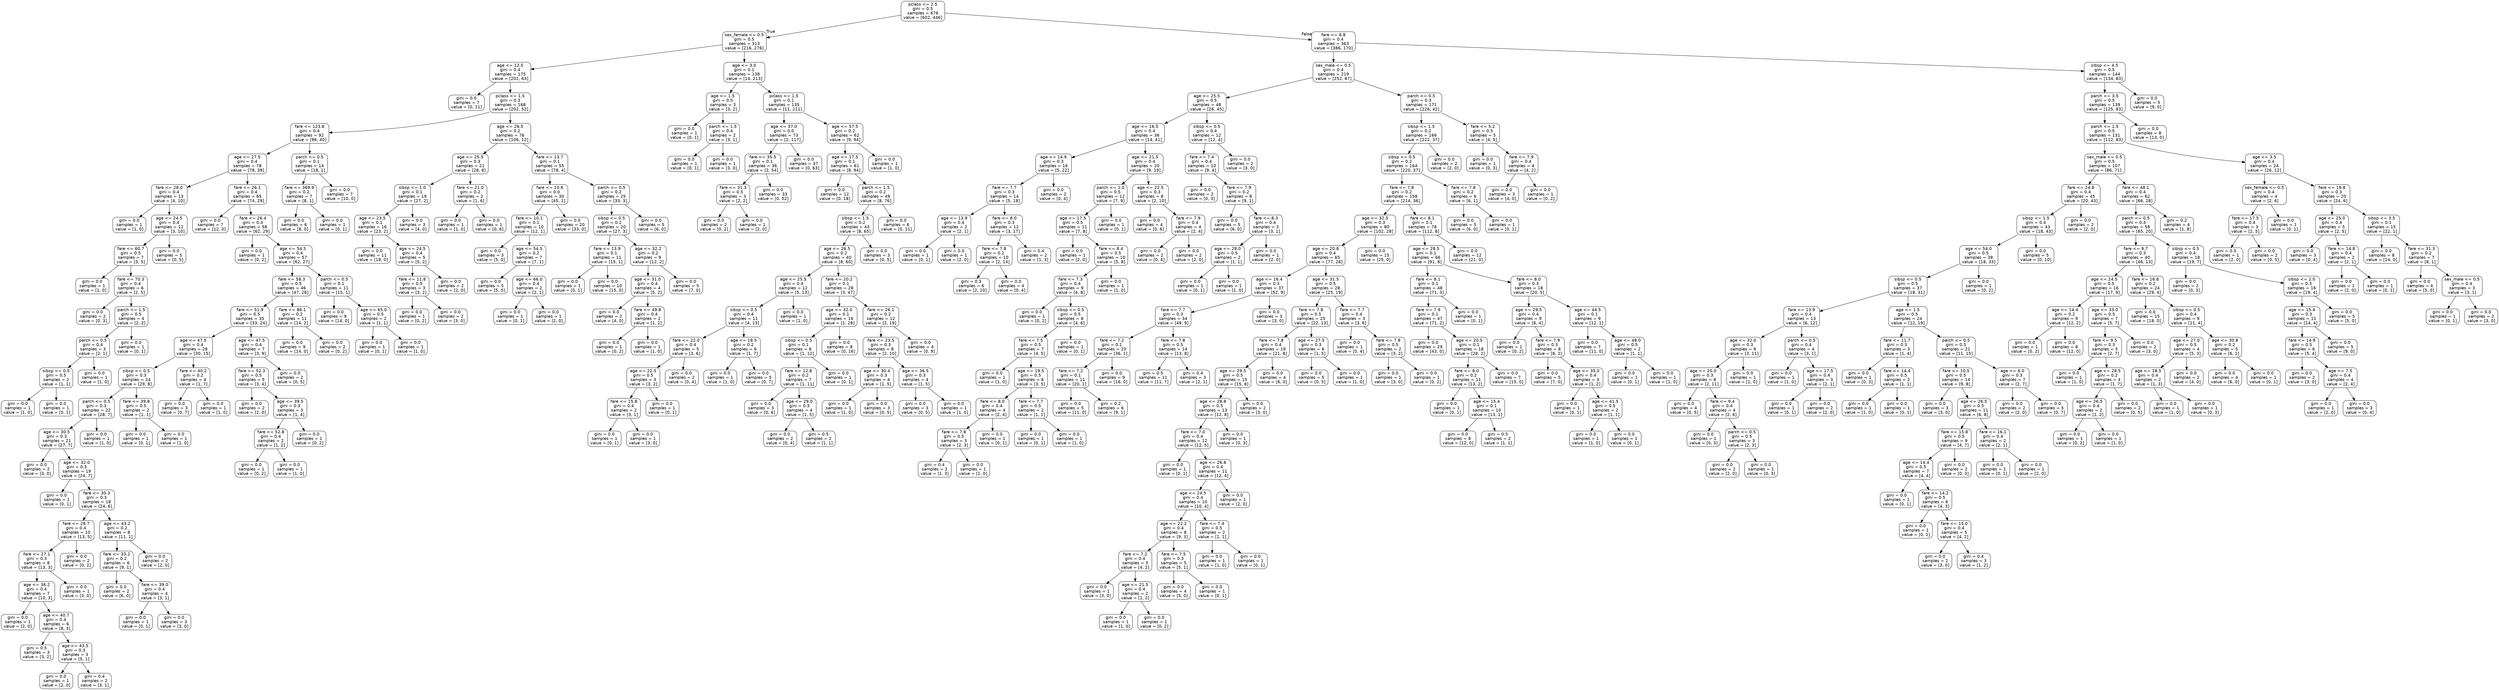 digraph Tree {
node [shape=box, style="rounded", color="black", fontname=helvetica] ;
edge [fontname=helvetica] ;
0 [label="pclass <= 2.5\ngini = 0.5\nsamples = 676\nvalue = [602, 446]"] ;
1 [label="sex_female <= 0.5\ngini = 0.5\nsamples = 313\nvalue = [216, 276]"] ;
0 -> 1 [labeldistance=2.5, labelangle=45, headlabel="True"] ;
2 [label="age <= 12.5\ngini = 0.4\nsamples = 175\nvalue = [202, 63]"] ;
1 -> 2 ;
3 [label="gini = 0.0\nsamples = 7\nvalue = [0, 11]"] ;
2 -> 3 ;
4 [label="pclass <= 1.5\ngini = 0.3\nsamples = 168\nvalue = [202, 52]"] ;
2 -> 4 ;
5 [label="fare <= 123.8\ngini = 0.4\nsamples = 92\nvalue = [96, 40]"] ;
4 -> 5 ;
6 [label="age <= 27.5\ngini = 0.4\nsamples = 78\nvalue = [78, 39]"] ;
5 -> 6 ;
7 [label="fare <= 28.0\ngini = 0.4\nsamples = 13\nvalue = [4, 10]"] ;
6 -> 7 ;
8 [label="gini = 0.0\nsamples = 1\nvalue = [1, 0]"] ;
7 -> 8 ;
9 [label="age <= 24.5\ngini = 0.4\nsamples = 12\nvalue = [3, 10]"] ;
7 -> 9 ;
10 [label="fare <= 60.7\ngini = 0.5\nsamples = 7\nvalue = [3, 5]"] ;
9 -> 10 ;
11 [label="gini = 0.0\nsamples = 1\nvalue = [1, 0]"] ;
10 -> 11 ;
12 [label="fare <= 70.3\ngini = 0.4\nsamples = 6\nvalue = [2, 5]"] ;
10 -> 12 ;
13 [label="gini = 0.0\nsamples = 2\nvalue = [0, 3]"] ;
12 -> 13 ;
14 [label="parch <= 1.5\ngini = 0.5\nsamples = 4\nvalue = [2, 2]"] ;
12 -> 14 ;
15 [label="parch <= 0.5\ngini = 0.4\nsamples = 3\nvalue = [2, 1]"] ;
14 -> 15 ;
16 [label="sibsp <= 0.5\ngini = 0.5\nsamples = 2\nvalue = [1, 1]"] ;
15 -> 16 ;
17 [label="gini = 0.0\nsamples = 1\nvalue = [1, 0]"] ;
16 -> 17 ;
18 [label="gini = 0.0\nsamples = 1\nvalue = [0, 1]"] ;
16 -> 18 ;
19 [label="gini = 0.0\nsamples = 1\nvalue = [1, 0]"] ;
15 -> 19 ;
20 [label="gini = 0.0\nsamples = 1\nvalue = [0, 1]"] ;
14 -> 20 ;
21 [label="gini = 0.0\nsamples = 5\nvalue = [0, 5]"] ;
9 -> 21 ;
22 [label="fare <= 26.1\ngini = 0.4\nsamples = 65\nvalue = [74, 29]"] ;
6 -> 22 ;
23 [label="gini = 0.0\nsamples = 7\nvalue = [12, 0]"] ;
22 -> 23 ;
24 [label="fare <= 26.4\ngini = 0.4\nsamples = 58\nvalue = [62, 29]"] ;
22 -> 24 ;
25 [label="gini = 0.0\nsamples = 1\nvalue = [0, 2]"] ;
24 -> 25 ;
26 [label="age <= 54.5\ngini = 0.4\nsamples = 57\nvalue = [62, 27]"] ;
24 -> 26 ;
27 [label="fare <= 58.3\ngini = 0.5\nsamples = 46\nvalue = [47, 26]"] ;
26 -> 27 ;
28 [label="fare <= 51.9\ngini = 0.5\nsamples = 35\nvalue = [33, 24]"] ;
27 -> 28 ;
29 [label="age <= 47.5\ngini = 0.4\nsamples = 28\nvalue = [30, 15]"] ;
28 -> 29 ;
30 [label="sibsp <= 0.5\ngini = 0.3\nsamples = 24\nvalue = [29, 8]"] ;
29 -> 30 ;
31 [label="parch <= 0.5\ngini = 0.3\nsamples = 22\nvalue = [28, 7]"] ;
30 -> 31 ;
32 [label="age <= 30.5\ngini = 0.3\nsamples = 21\nvalue = [27, 7]"] ;
31 -> 32 ;
33 [label="gini = 0.0\nsamples = 2\nvalue = [3, 0]"] ;
32 -> 33 ;
34 [label="age <= 32.0\ngini = 0.3\nsamples = 19\nvalue = [24, 7]"] ;
32 -> 34 ;
35 [label="gini = 0.0\nsamples = 1\nvalue = [0, 1]"] ;
34 -> 35 ;
36 [label="fare <= 30.3\ngini = 0.3\nsamples = 18\nvalue = [24, 6]"] ;
34 -> 36 ;
37 [label="fare <= 28.7\ngini = 0.4\nsamples = 10\nvalue = [13, 5]"] ;
36 -> 37 ;
38 [label="fare <= 27.1\ngini = 0.3\nsamples = 8\nvalue = [13, 3]"] ;
37 -> 38 ;
39 [label="age <= 36.2\ngini = 0.4\nsamples = 7\nvalue = [10, 3]"] ;
38 -> 39 ;
40 [label="gini = 0.0\nsamples = 1\nvalue = [2, 0]"] ;
39 -> 40 ;
41 [label="age <= 40.7\ngini = 0.4\nsamples = 6\nvalue = [8, 3]"] ;
39 -> 41 ;
42 [label="gini = 0.5\nsamples = 3\nvalue = [3, 2]"] ;
41 -> 42 ;
43 [label="age <= 43.5\ngini = 0.3\nsamples = 3\nvalue = [5, 1]"] ;
41 -> 43 ;
44 [label="gini = 0.0\nsamples = 1\nvalue = [2, 0]"] ;
43 -> 44 ;
45 [label="gini = 0.4\nsamples = 2\nvalue = [3, 1]"] ;
43 -> 45 ;
46 [label="gini = 0.0\nsamples = 1\nvalue = [3, 0]"] ;
38 -> 46 ;
47 [label="gini = 0.0\nsamples = 2\nvalue = [0, 2]"] ;
37 -> 47 ;
48 [label="age <= 43.2\ngini = 0.2\nsamples = 8\nvalue = [11, 1]"] ;
36 -> 48 ;
49 [label="fare <= 33.2\ngini = 0.2\nsamples = 6\nvalue = [9, 1]"] ;
48 -> 49 ;
50 [label="gini = 0.0\nsamples = 2\nvalue = [6, 0]"] ;
49 -> 50 ;
51 [label="fare <= 39.0\ngini = 0.4\nsamples = 4\nvalue = [3, 1]"] ;
49 -> 51 ;
52 [label="gini = 0.0\nsamples = 1\nvalue = [0, 1]"] ;
51 -> 52 ;
53 [label="gini = 0.0\nsamples = 3\nvalue = [3, 0]"] ;
51 -> 53 ;
54 [label="gini = 0.0\nsamples = 2\nvalue = [2, 0]"] ;
48 -> 54 ;
55 [label="gini = 0.0\nsamples = 1\nvalue = [1, 0]"] ;
31 -> 55 ;
56 [label="fare <= 39.8\ngini = 0.5\nsamples = 2\nvalue = [1, 1]"] ;
30 -> 56 ;
57 [label="gini = 0.0\nsamples = 1\nvalue = [0, 1]"] ;
56 -> 57 ;
58 [label="gini = 0.0\nsamples = 1\nvalue = [1, 0]"] ;
56 -> 58 ;
59 [label="fare <= 40.2\ngini = 0.2\nsamples = 4\nvalue = [1, 7]"] ;
29 -> 59 ;
60 [label="gini = 0.0\nsamples = 3\nvalue = [0, 7]"] ;
59 -> 60 ;
61 [label="gini = 0.0\nsamples = 1\nvalue = [1, 0]"] ;
59 -> 61 ;
62 [label="age <= 47.5\ngini = 0.4\nsamples = 7\nvalue = [3, 9]"] ;
28 -> 62 ;
63 [label="fare <= 52.3\ngini = 0.5\nsamples = 5\nvalue = [3, 4]"] ;
62 -> 63 ;
64 [label="gini = 0.0\nsamples = 2\nvalue = [2, 0]"] ;
63 -> 64 ;
65 [label="age <= 39.5\ngini = 0.3\nsamples = 3\nvalue = [1, 4]"] ;
63 -> 65 ;
66 [label="fare <= 52.8\ngini = 0.4\nsamples = 2\nvalue = [1, 2]"] ;
65 -> 66 ;
67 [label="gini = 0.0\nsamples = 1\nvalue = [0, 2]"] ;
66 -> 67 ;
68 [label="gini = 0.0\nsamples = 1\nvalue = [1, 0]"] ;
66 -> 68 ;
69 [label="gini = 0.0\nsamples = 1\nvalue = [0, 2]"] ;
65 -> 69 ;
70 [label="gini = 0.0\nsamples = 2\nvalue = [0, 5]"] ;
62 -> 70 ;
71 [label="fare <= 86.1\ngini = 0.2\nsamples = 11\nvalue = [14, 2]"] ;
27 -> 71 ;
72 [label="gini = 0.0\nsamples = 9\nvalue = [14, 0]"] ;
71 -> 72 ;
73 [label="gini = 0.0\nsamples = 2\nvalue = [0, 2]"] ;
71 -> 73 ;
74 [label="parch <= 0.5\ngini = 0.1\nsamples = 11\nvalue = [15, 1]"] ;
26 -> 74 ;
75 [label="gini = 0.0\nsamples = 9\nvalue = [14, 0]"] ;
74 -> 75 ;
76 [label="age <= 65.0\ngini = 0.5\nsamples = 2\nvalue = [1, 1]"] ;
74 -> 76 ;
77 [label="gini = 0.0\nsamples = 1\nvalue = [0, 1]"] ;
76 -> 77 ;
78 [label="gini = 0.0\nsamples = 1\nvalue = [1, 0]"] ;
76 -> 78 ;
79 [label="parch <= 0.5\ngini = 0.1\nsamples = 14\nvalue = [18, 1]"] ;
5 -> 79 ;
80 [label="fare <= 369.9\ngini = 0.2\nsamples = 7\nvalue = [8, 1]"] ;
79 -> 80 ;
81 [label="gini = 0.0\nsamples = 6\nvalue = [8, 0]"] ;
80 -> 81 ;
82 [label="gini = 0.0\nsamples = 1\nvalue = [0, 1]"] ;
80 -> 82 ;
83 [label="gini = 0.0\nsamples = 7\nvalue = [10, 0]"] ;
79 -> 83 ;
84 [label="age <= 26.5\ngini = 0.2\nsamples = 76\nvalue = [106, 12]"] ;
4 -> 84 ;
85 [label="age <= 25.5\ngini = 0.3\nsamples = 21\nvalue = [28, 8]"] ;
84 -> 85 ;
86 [label="sibsp <= 1.0\ngini = 0.1\nsamples = 19\nvalue = [27, 2]"] ;
85 -> 86 ;
87 [label="age <= 23.5\ngini = 0.1\nsamples = 16\nvalue = [23, 2]"] ;
86 -> 87 ;
88 [label="gini = 0.0\nsamples = 11\nvalue = [18, 0]"] ;
87 -> 88 ;
89 [label="age <= 24.5\ngini = 0.4\nsamples = 5\nvalue = [5, 2]"] ;
87 -> 89 ;
90 [label="fare <= 11.8\ngini = 0.5\nsamples = 3\nvalue = [3, 2]"] ;
89 -> 90 ;
91 [label="gini = 0.0\nsamples = 1\nvalue = [0, 2]"] ;
90 -> 91 ;
92 [label="gini = 0.0\nsamples = 2\nvalue = [3, 0]"] ;
90 -> 92 ;
93 [label="gini = 0.0\nsamples = 2\nvalue = [2, 0]"] ;
89 -> 93 ;
94 [label="gini = 0.0\nsamples = 3\nvalue = [4, 0]"] ;
86 -> 94 ;
95 [label="fare <= 21.0\ngini = 0.2\nsamples = 2\nvalue = [1, 6]"] ;
85 -> 95 ;
96 [label="gini = 0.0\nsamples = 1\nvalue = [1, 0]"] ;
95 -> 96 ;
97 [label="gini = 0.0\nsamples = 1\nvalue = [0, 6]"] ;
95 -> 97 ;
98 [label="fare <= 13.7\ngini = 0.1\nsamples = 55\nvalue = [78, 4]"] ;
84 -> 98 ;
99 [label="fare <= 10.6\ngini = 0.0\nsamples = 30\nvalue = [45, 1]"] ;
98 -> 99 ;
100 [label="fare <= 10.1\ngini = 0.1\nsamples = 10\nvalue = [12, 1]"] ;
99 -> 100 ;
101 [label="gini = 0.0\nsamples = 3\nvalue = [5, 0]"] ;
100 -> 101 ;
102 [label="age <= 54.5\ngini = 0.2\nsamples = 7\nvalue = [7, 1]"] ;
100 -> 102 ;
103 [label="gini = 0.0\nsamples = 5\nvalue = [5, 0]"] ;
102 -> 103 ;
104 [label="age <= 66.0\ngini = 0.4\nsamples = 2\nvalue = [2, 1]"] ;
102 -> 104 ;
105 [label="gini = 0.0\nsamples = 1\nvalue = [0, 1]"] ;
104 -> 105 ;
106 [label="gini = 0.0\nsamples = 1\nvalue = [2, 0]"] ;
104 -> 106 ;
107 [label="gini = 0.0\nsamples = 20\nvalue = [33, 0]"] ;
99 -> 107 ;
108 [label="parch <= 0.5\ngini = 0.2\nsamples = 25\nvalue = [33, 3]"] ;
98 -> 108 ;
109 [label="sibsp <= 0.5\ngini = 0.2\nsamples = 20\nvalue = [27, 3]"] ;
108 -> 109 ;
110 [label="fare <= 13.9\ngini = 0.1\nsamples = 11\nvalue = [15, 1]"] ;
109 -> 110 ;
111 [label="gini = 0.0\nsamples = 1\nvalue = [0, 1]"] ;
110 -> 111 ;
112 [label="gini = 0.0\nsamples = 10\nvalue = [15, 0]"] ;
110 -> 112 ;
113 [label="age <= 32.2\ngini = 0.2\nsamples = 9\nvalue = [12, 2]"] ;
109 -> 113 ;
114 [label="age <= 31.0\ngini = 0.4\nsamples = 4\nvalue = [5, 2]"] ;
113 -> 114 ;
115 [label="gini = 0.0\nsamples = 2\nvalue = [4, 0]"] ;
114 -> 115 ;
116 [label="fare <= 49.8\ngini = 0.4\nsamples = 2\nvalue = [1, 2]"] ;
114 -> 116 ;
117 [label="gini = 0.0\nsamples = 1\nvalue = [0, 2]"] ;
116 -> 117 ;
118 [label="gini = 0.0\nsamples = 1\nvalue = [1, 0]"] ;
116 -> 118 ;
119 [label="gini = 0.0\nsamples = 5\nvalue = [7, 0]"] ;
113 -> 119 ;
120 [label="gini = 0.0\nsamples = 5\nvalue = [6, 0]"] ;
108 -> 120 ;
121 [label="age <= 3.0\ngini = 0.1\nsamples = 138\nvalue = [14, 213]"] ;
1 -> 121 ;
122 [label="age <= 1.5\ngini = 0.5\nsamples = 3\nvalue = [3, 2]"] ;
121 -> 122 ;
123 [label="gini = 0.0\nsamples = 1\nvalue = [0, 1]"] ;
122 -> 123 ;
124 [label="parch <= 1.5\ngini = 0.4\nsamples = 2\nvalue = [3, 1]"] ;
122 -> 124 ;
125 [label="gini = 0.0\nsamples = 1\nvalue = [0, 1]"] ;
124 -> 125 ;
126 [label="gini = 0.0\nsamples = 1\nvalue = [3, 0]"] ;
124 -> 126 ;
127 [label="pclass <= 1.5\ngini = 0.1\nsamples = 135\nvalue = [11, 211]"] ;
121 -> 127 ;
128 [label="age <= 37.0\ngini = 0.0\nsamples = 73\nvalue = [2, 117]"] ;
127 -> 128 ;
129 [label="fare <= 35.5\ngini = 0.1\nsamples = 36\nvalue = [2, 54]"] ;
128 -> 129 ;
130 [label="fare <= 31.3\ngini = 0.5\nsamples = 3\nvalue = [2, 2]"] ;
129 -> 130 ;
131 [label="gini = 0.0\nsamples = 2\nvalue = [0, 2]"] ;
130 -> 131 ;
132 [label="gini = 0.0\nsamples = 1\nvalue = [2, 0]"] ;
130 -> 132 ;
133 [label="gini = 0.0\nsamples = 33\nvalue = [0, 52]"] ;
129 -> 133 ;
134 [label="gini = 0.0\nsamples = 37\nvalue = [0, 63]"] ;
128 -> 134 ;
135 [label="age <= 57.5\ngini = 0.2\nsamples = 62\nvalue = [9, 94]"] ;
127 -> 135 ;
136 [label="age <= 17.5\ngini = 0.1\nsamples = 61\nvalue = [8, 94]"] ;
135 -> 136 ;
137 [label="gini = 0.0\nsamples = 12\nvalue = [0, 18]"] ;
136 -> 137 ;
138 [label="parch <= 1.5\ngini = 0.2\nsamples = 49\nvalue = [8, 76]"] ;
136 -> 138 ;
139 [label="sibsp <= 1.5\ngini = 0.2\nsamples = 43\nvalue = [8, 65]"] ;
138 -> 139 ;
140 [label="age <= 26.5\ngini = 0.2\nsamples = 40\nvalue = [8, 60]"] ;
139 -> 140 ;
141 [label="age <= 25.5\ngini = 0.4\nsamples = 12\nvalue = [5, 13]"] ;
140 -> 141 ;
142 [label="sibsp <= 0.5\ngini = 0.4\nsamples = 11\nvalue = [4, 13]"] ;
141 -> 142 ;
143 [label="fare <= 22.0\ngini = 0.4\nsamples = 5\nvalue = [3, 6]"] ;
142 -> 143 ;
144 [label="age <= 22.5\ngini = 0.5\nsamples = 3\nvalue = [3, 2]"] ;
143 -> 144 ;
145 [label="fare <= 15.8\ngini = 0.4\nsamples = 2\nvalue = [3, 1]"] ;
144 -> 145 ;
146 [label="gini = 0.0\nsamples = 1\nvalue = [0, 1]"] ;
145 -> 146 ;
147 [label="gini = 0.0\nsamples = 1\nvalue = [3, 0]"] ;
145 -> 147 ;
148 [label="gini = 0.0\nsamples = 1\nvalue = [0, 1]"] ;
144 -> 148 ;
149 [label="gini = 0.0\nsamples = 2\nvalue = [0, 4]"] ;
143 -> 149 ;
150 [label="age <= 18.5\ngini = 0.2\nsamples = 6\nvalue = [1, 7]"] ;
142 -> 150 ;
151 [label="gini = 0.0\nsamples = 1\nvalue = [1, 0]"] ;
150 -> 151 ;
152 [label="gini = 0.0\nsamples = 5\nvalue = [0, 7]"] ;
150 -> 152 ;
153 [label="gini = 0.0\nsamples = 1\nvalue = [1, 0]"] ;
141 -> 153 ;
154 [label="fare <= 20.2\ngini = 0.1\nsamples = 28\nvalue = [3, 47]"] ;
140 -> 154 ;
155 [label="age <= 32.0\ngini = 0.1\nsamples = 16\nvalue = [1, 28]"] ;
154 -> 155 ;
156 [label="sibsp <= 0.5\ngini = 0.1\nsamples = 8\nvalue = [1, 12]"] ;
155 -> 156 ;
157 [label="fare <= 12.8\ngini = 0.2\nsamples = 7\nvalue = [1, 11]"] ;
156 -> 157 ;
158 [label="gini = 0.0\nsamples = 3\nvalue = [0, 6]"] ;
157 -> 158 ;
159 [label="age <= 29.0\ngini = 0.3\nsamples = 4\nvalue = [1, 5]"] ;
157 -> 159 ;
160 [label="gini = 0.0\nsamples = 2\nvalue = [0, 4]"] ;
159 -> 160 ;
161 [label="gini = 0.5\nsamples = 2\nvalue = [1, 1]"] ;
159 -> 161 ;
162 [label="gini = 0.0\nsamples = 1\nvalue = [0, 1]"] ;
156 -> 162 ;
163 [label="gini = 0.0\nsamples = 8\nvalue = [0, 16]"] ;
155 -> 163 ;
164 [label="fare <= 26.1\ngini = 0.2\nsamples = 12\nvalue = [2, 19]"] ;
154 -> 164 ;
165 [label="fare <= 23.5\ngini = 0.3\nsamples = 8\nvalue = [2, 10]"] ;
164 -> 165 ;
166 [label="age <= 30.4\ngini = 0.3\nsamples = 4\nvalue = [1, 5]"] ;
165 -> 166 ;
167 [label="gini = 0.0\nsamples = 1\nvalue = [1, 0]"] ;
166 -> 167 ;
168 [label="gini = 0.0\nsamples = 3\nvalue = [0, 5]"] ;
166 -> 168 ;
169 [label="age <= 36.5\ngini = 0.3\nsamples = 4\nvalue = [1, 5]"] ;
165 -> 169 ;
170 [label="gini = 0.0\nsamples = 3\nvalue = [0, 5]"] ;
169 -> 170 ;
171 [label="gini = 0.0\nsamples = 1\nvalue = [1, 0]"] ;
169 -> 171 ;
172 [label="gini = 0.0\nsamples = 4\nvalue = [0, 9]"] ;
164 -> 172 ;
173 [label="gini = 0.0\nsamples = 3\nvalue = [0, 5]"] ;
139 -> 173 ;
174 [label="gini = 0.0\nsamples = 6\nvalue = [0, 11]"] ;
138 -> 174 ;
175 [label="gini = 0.0\nsamples = 1\nvalue = [1, 0]"] ;
135 -> 175 ;
176 [label="fare <= 8.8\ngini = 0.4\nsamples = 363\nvalue = [386, 170]"] ;
0 -> 176 [labeldistance=2.5, labelangle=-45, headlabel="False"] ;
177 [label="sex_male <= 0.5\ngini = 0.4\nsamples = 219\nvalue = [252, 87]"] ;
176 -> 177 ;
178 [label="age <= 25.5\ngini = 0.5\nsamples = 48\nvalue = [26, 45]"] ;
177 -> 178 ;
179 [label="age <= 16.5\ngini = 0.4\nsamples = 36\nvalue = [14, 41]"] ;
178 -> 179 ;
180 [label="age <= 14.9\ngini = 0.3\nsamples = 16\nvalue = [5, 22]"] ;
179 -> 180 ;
181 [label="fare <= 7.7\ngini = 0.3\nsamples = 14\nvalue = [5, 18]"] ;
180 -> 181 ;
182 [label="age <= 13.9\ngini = 0.4\nsamples = 2\nvalue = [2, 1]"] ;
181 -> 182 ;
183 [label="gini = 0.0\nsamples = 1\nvalue = [0, 1]"] ;
182 -> 183 ;
184 [label="gini = 0.0\nsamples = 1\nvalue = [2, 0]"] ;
182 -> 184 ;
185 [label="fare <= 8.0\ngini = 0.3\nsamples = 12\nvalue = [3, 17]"] ;
181 -> 185 ;
186 [label="fare <= 7.8\ngini = 0.2\nsamples = 10\nvalue = [2, 14]"] ;
185 -> 186 ;
187 [label="gini = 0.3\nsamples = 6\nvalue = [2, 10]"] ;
186 -> 187 ;
188 [label="gini = 0.0\nsamples = 4\nvalue = [0, 4]"] ;
186 -> 188 ;
189 [label="gini = 0.4\nsamples = 2\nvalue = [1, 3]"] ;
185 -> 189 ;
190 [label="gini = 0.0\nsamples = 2\nvalue = [0, 4]"] ;
180 -> 190 ;
191 [label="age <= 21.5\ngini = 0.4\nsamples = 20\nvalue = [9, 19]"] ;
179 -> 191 ;
192 [label="parch <= 1.0\ngini = 0.5\nsamples = 12\nvalue = [7, 9]"] ;
191 -> 192 ;
193 [label="age <= 17.5\ngini = 0.5\nsamples = 11\nvalue = [7, 8]"] ;
192 -> 193 ;
194 [label="gini = 0.0\nsamples = 1\nvalue = [2, 0]"] ;
193 -> 194 ;
195 [label="fare <= 8.4\ngini = 0.5\nsamples = 10\nvalue = [5, 8]"] ;
193 -> 195 ;
196 [label="fare <= 7.3\ngini = 0.4\nsamples = 9\nvalue = [4, 8]"] ;
195 -> 196 ;
197 [label="gini = 0.0\nsamples = 1\nvalue = [0, 2]"] ;
196 -> 197 ;
198 [label="sibsp <= 0.5\ngini = 0.5\nsamples = 8\nvalue = [4, 6]"] ;
196 -> 198 ;
199 [label="fare <= 7.5\ngini = 0.5\nsamples = 7\nvalue = [4, 5]"] ;
198 -> 199 ;
200 [label="gini = 0.0\nsamples = 1\nvalue = [1, 0]"] ;
199 -> 200 ;
201 [label="age <= 19.5\ngini = 0.5\nsamples = 6\nvalue = [3, 5]"] ;
199 -> 201 ;
202 [label="fare <= 8.0\ngini = 0.4\nsamples = 4\nvalue = [2, 4]"] ;
201 -> 202 ;
203 [label="fare <= 7.8\ngini = 0.5\nsamples = 3\nvalue = [2, 3]"] ;
202 -> 203 ;
204 [label="gini = 0.4\nsamples = 2\nvalue = [1, 3]"] ;
203 -> 204 ;
205 [label="gini = 0.0\nsamples = 1\nvalue = [1, 0]"] ;
203 -> 205 ;
206 [label="gini = 0.0\nsamples = 1\nvalue = [0, 1]"] ;
202 -> 206 ;
207 [label="fare <= 7.7\ngini = 0.5\nsamples = 2\nvalue = [1, 1]"] ;
201 -> 207 ;
208 [label="gini = 0.0\nsamples = 1\nvalue = [0, 1]"] ;
207 -> 208 ;
209 [label="gini = 0.0\nsamples = 1\nvalue = [1, 0]"] ;
207 -> 209 ;
210 [label="gini = 0.0\nsamples = 1\nvalue = [0, 1]"] ;
198 -> 210 ;
211 [label="gini = 0.0\nsamples = 1\nvalue = [1, 0]"] ;
195 -> 211 ;
212 [label="gini = 0.0\nsamples = 1\nvalue = [0, 1]"] ;
192 -> 212 ;
213 [label="age <= 22.5\ngini = 0.3\nsamples = 8\nvalue = [2, 10]"] ;
191 -> 213 ;
214 [label="gini = 0.0\nsamples = 4\nvalue = [0, 6]"] ;
213 -> 214 ;
215 [label="fare <= 7.9\ngini = 0.4\nsamples = 4\nvalue = [2, 4]"] ;
213 -> 215 ;
216 [label="gini = 0.0\nsamples = 2\nvalue = [0, 4]"] ;
215 -> 216 ;
217 [label="gini = 0.0\nsamples = 2\nvalue = [2, 0]"] ;
215 -> 217 ;
218 [label="sibsp <= 0.5\ngini = 0.4\nsamples = 12\nvalue = [12, 4]"] ;
178 -> 218 ;
219 [label="fare <= 7.4\ngini = 0.4\nsamples = 10\nvalue = [9, 4]"] ;
218 -> 219 ;
220 [label="gini = 0.0\nsamples = 2\nvalue = [0, 3]"] ;
219 -> 220 ;
221 [label="fare <= 7.9\ngini = 0.2\nsamples = 8\nvalue = [9, 1]"] ;
219 -> 221 ;
222 [label="gini = 0.0\nsamples = 5\nvalue = [6, 0]"] ;
221 -> 222 ;
223 [label="fare <= 8.3\ngini = 0.4\nsamples = 3\nvalue = [3, 1]"] ;
221 -> 223 ;
224 [label="age <= 28.0\ngini = 0.5\nsamples = 2\nvalue = [1, 1]"] ;
223 -> 224 ;
225 [label="gini = 0.0\nsamples = 1\nvalue = [0, 1]"] ;
224 -> 225 ;
226 [label="gini = 0.0\nsamples = 1\nvalue = [1, 0]"] ;
224 -> 226 ;
227 [label="gini = 0.0\nsamples = 1\nvalue = [2, 0]"] ;
223 -> 227 ;
228 [label="gini = 0.0\nsamples = 2\nvalue = [3, 0]"] ;
218 -> 228 ;
229 [label="parch <= 0.5\ngini = 0.3\nsamples = 171\nvalue = [226, 42]"] ;
177 -> 229 ;
230 [label="sibsp <= 1.5\ngini = 0.2\nsamples = 166\nvalue = [222, 37]"] ;
229 -> 230 ;
231 [label="sibsp <= 0.5\ngini = 0.2\nsamples = 164\nvalue = [220, 37]"] ;
230 -> 231 ;
232 [label="fare <= 7.8\ngini = 0.2\nsamples = 158\nvalue = [214, 36]"] ;
231 -> 232 ;
233 [label="age <= 32.5\ngini = 0.3\nsamples = 80\nvalue = [102, 28]"] ;
232 -> 233 ;
234 [label="age <= 20.8\ngini = 0.4\nsamples = 65\nvalue = [77, 28]"] ;
233 -> 234 ;
235 [label="age <= 16.4\ngini = 0.3\nsamples = 37\nvalue = [52, 9]"] ;
234 -> 235 ;
236 [label="fare <= 7.7\ngini = 0.3\nsamples = 34\nvalue = [49, 9]"] ;
235 -> 236 ;
237 [label="fare <= 7.2\ngini = 0.1\nsamples = 20\nvalue = [36, 1]"] ;
236 -> 237 ;
238 [label="fare <= 7.2\ngini = 0.1\nsamples = 11\nvalue = [20, 1]"] ;
237 -> 238 ;
239 [label="gini = 0.0\nsamples = 5\nvalue = [11, 0]"] ;
238 -> 239 ;
240 [label="gini = 0.2\nsamples = 6\nvalue = [9, 1]"] ;
238 -> 240 ;
241 [label="gini = 0.0\nsamples = 9\nvalue = [16, 0]"] ;
237 -> 241 ;
242 [label="fare <= 7.8\ngini = 0.5\nsamples = 14\nvalue = [13, 8]"] ;
236 -> 242 ;
243 [label="gini = 0.5\nsamples = 11\nvalue = [11, 7]"] ;
242 -> 243 ;
244 [label="gini = 0.4\nsamples = 3\nvalue = [2, 1]"] ;
242 -> 244 ;
245 [label="gini = 0.0\nsamples = 3\nvalue = [3, 0]"] ;
235 -> 245 ;
246 [label="age <= 31.5\ngini = 0.5\nsamples = 28\nvalue = [25, 19]"] ;
234 -> 246 ;
247 [label="fare <= 7.8\ngini = 0.5\nsamples = 25\nvalue = [22, 13]"] ;
246 -> 247 ;
248 [label="fare <= 7.8\ngini = 0.4\nsamples = 19\nvalue = [21, 8]"] ;
247 -> 248 ;
249 [label="age <= 29.5\ngini = 0.5\nsamples = 15\nvalue = [15, 8]"] ;
248 -> 249 ;
250 [label="age <= 28.8\ngini = 0.5\nsamples = 13\nvalue = [12, 8]"] ;
249 -> 250 ;
251 [label="fare <= 7.0\ngini = 0.4\nsamples = 12\nvalue = [12, 5]"] ;
250 -> 251 ;
252 [label="gini = 0.0\nsamples = 1\nvalue = [0, 1]"] ;
251 -> 252 ;
253 [label="age <= 26.8\ngini = 0.4\nsamples = 11\nvalue = [12, 4]"] ;
251 -> 253 ;
254 [label="age <= 24.5\ngini = 0.4\nsamples = 10\nvalue = [10, 4]"] ;
253 -> 254 ;
255 [label="age <= 22.2\ngini = 0.4\nsamples = 8\nvalue = [9, 3]"] ;
254 -> 255 ;
256 [label="fare <= 7.2\ngini = 0.4\nsamples = 3\nvalue = [4, 2]"] ;
255 -> 256 ;
257 [label="gini = 0.0\nsamples = 1\nvalue = [3, 0]"] ;
256 -> 257 ;
258 [label="age <= 21.5\ngini = 0.4\nsamples = 2\nvalue = [1, 2]"] ;
256 -> 258 ;
259 [label="gini = 0.0\nsamples = 1\nvalue = [1, 0]"] ;
258 -> 259 ;
260 [label="gini = 0.0\nsamples = 1\nvalue = [0, 2]"] ;
258 -> 260 ;
261 [label="fare <= 7.5\ngini = 0.3\nsamples = 5\nvalue = [5, 1]"] ;
255 -> 261 ;
262 [label="gini = 0.0\nsamples = 4\nvalue = [5, 0]"] ;
261 -> 262 ;
263 [label="gini = 0.0\nsamples = 1\nvalue = [0, 1]"] ;
261 -> 263 ;
264 [label="fare <= 7.4\ngini = 0.5\nsamples = 2\nvalue = [1, 1]"] ;
254 -> 264 ;
265 [label="gini = 0.0\nsamples = 1\nvalue = [1, 0]"] ;
264 -> 265 ;
266 [label="gini = 0.0\nsamples = 1\nvalue = [0, 1]"] ;
264 -> 266 ;
267 [label="gini = 0.0\nsamples = 1\nvalue = [2, 0]"] ;
253 -> 267 ;
268 [label="gini = 0.0\nsamples = 1\nvalue = [0, 3]"] ;
250 -> 268 ;
269 [label="gini = 0.0\nsamples = 2\nvalue = [3, 0]"] ;
249 -> 269 ;
270 [label="gini = 0.0\nsamples = 4\nvalue = [6, 0]"] ;
248 -> 270 ;
271 [label="age <= 27.5\ngini = 0.3\nsamples = 6\nvalue = [1, 5]"] ;
247 -> 271 ;
272 [label="gini = 0.0\nsamples = 5\nvalue = [0, 5]"] ;
271 -> 272 ;
273 [label="gini = 0.0\nsamples = 1\nvalue = [1, 0]"] ;
271 -> 273 ;
274 [label="fare <= 7.7\ngini = 0.4\nsamples = 3\nvalue = [3, 6]"] ;
246 -> 274 ;
275 [label="gini = 0.0\nsamples = 1\nvalue = [0, 4]"] ;
274 -> 275 ;
276 [label="fare <= 7.8\ngini = 0.5\nsamples = 2\nvalue = [3, 2]"] ;
274 -> 276 ;
277 [label="gini = 0.0\nsamples = 1\nvalue = [3, 0]"] ;
276 -> 277 ;
278 [label="gini = 0.0\nsamples = 1\nvalue = [0, 2]"] ;
276 -> 278 ;
279 [label="gini = 0.0\nsamples = 15\nvalue = [25, 0]"] ;
233 -> 279 ;
280 [label="fare <= 8.1\ngini = 0.1\nsamples = 78\nvalue = [112, 8]"] ;
232 -> 280 ;
281 [label="age <= 28.5\ngini = 0.1\nsamples = 66\nvalue = [91, 8]"] ;
280 -> 281 ;
282 [label="fare <= 8.1\ngini = 0.1\nsamples = 48\nvalue = [71, 3]"] ;
281 -> 282 ;
283 [label="fare <= 7.9\ngini = 0.1\nsamples = 47\nvalue = [71, 2]"] ;
282 -> 283 ;
284 [label="gini = 0.0\nsamples = 29\nvalue = [43, 0]"] ;
283 -> 284 ;
285 [label="age <= 20.5\ngini = 0.1\nsamples = 18\nvalue = [28, 2]"] ;
283 -> 285 ;
286 [label="fare <= 8.0\ngini = 0.2\nsamples = 11\nvalue = [13, 2]"] ;
285 -> 286 ;
287 [label="gini = 0.0\nsamples = 1\nvalue = [0, 1]"] ;
286 -> 287 ;
288 [label="age <= 15.4\ngini = 0.1\nsamples = 10\nvalue = [13, 1]"] ;
286 -> 288 ;
289 [label="gini = 0.0\nsamples = 8\nvalue = [12, 0]"] ;
288 -> 289 ;
290 [label="gini = 0.5\nsamples = 2\nvalue = [1, 1]"] ;
288 -> 290 ;
291 [label="gini = 0.0\nsamples = 7\nvalue = [15, 0]"] ;
285 -> 291 ;
292 [label="gini = 0.0\nsamples = 1\nvalue = [0, 1]"] ;
282 -> 292 ;
293 [label="fare <= 8.0\ngini = 0.3\nsamples = 18\nvalue = [20, 5]"] ;
281 -> 293 ;
294 [label="age <= 29.5\ngini = 0.4\nsamples = 9\nvalue = [8, 4]"] ;
293 -> 294 ;
295 [label="gini = 0.0\nsamples = 1\nvalue = [0, 2]"] ;
294 -> 295 ;
296 [label="fare <= 7.9\ngini = 0.3\nsamples = 8\nvalue = [8, 2]"] ;
294 -> 296 ;
297 [label="gini = 0.0\nsamples = 5\nvalue = [7, 0]"] ;
296 -> 297 ;
298 [label="age <= 35.0\ngini = 0.4\nsamples = 3\nvalue = [1, 2]"] ;
296 -> 298 ;
299 [label="gini = 0.0\nsamples = 1\nvalue = [0, 1]"] ;
298 -> 299 ;
300 [label="age <= 41.5\ngini = 0.5\nsamples = 2\nvalue = [1, 1]"] ;
298 -> 300 ;
301 [label="gini = 0.0\nsamples = 1\nvalue = [1, 0]"] ;
300 -> 301 ;
302 [label="gini = 0.0\nsamples = 1\nvalue = [0, 1]"] ;
300 -> 302 ;
303 [label="age <= 44.5\ngini = 0.1\nsamples = 9\nvalue = [12, 1]"] ;
293 -> 303 ;
304 [label="gini = 0.0\nsamples = 7\nvalue = [11, 0]"] ;
303 -> 304 ;
305 [label="age <= 48.0\ngini = 0.5\nsamples = 2\nvalue = [1, 1]"] ;
303 -> 305 ;
306 [label="gini = 0.0\nsamples = 1\nvalue = [0, 1]"] ;
305 -> 306 ;
307 [label="gini = 0.0\nsamples = 1\nvalue = [1, 0]"] ;
305 -> 307 ;
308 [label="gini = 0.0\nsamples = 12\nvalue = [21, 0]"] ;
280 -> 308 ;
309 [label="fare <= 7.8\ngini = 0.2\nsamples = 6\nvalue = [6, 1]"] ;
231 -> 309 ;
310 [label="gini = 0.0\nsamples = 5\nvalue = [6, 0]"] ;
309 -> 310 ;
311 [label="gini = 0.0\nsamples = 1\nvalue = [0, 1]"] ;
309 -> 311 ;
312 [label="gini = 0.0\nsamples = 2\nvalue = [2, 0]"] ;
230 -> 312 ;
313 [label="fare <= 5.2\ngini = 0.5\nsamples = 5\nvalue = [4, 5]"] ;
229 -> 313 ;
314 [label="gini = 0.0\nsamples = 1\nvalue = [0, 3]"] ;
313 -> 314 ;
315 [label="fare <= 7.9\ngini = 0.4\nsamples = 4\nvalue = [4, 2]"] ;
313 -> 315 ;
316 [label="gini = 0.0\nsamples = 3\nvalue = [4, 0]"] ;
315 -> 316 ;
317 [label="gini = 0.0\nsamples = 1\nvalue = [0, 2]"] ;
315 -> 317 ;
318 [label="sibsp <= 4.5\ngini = 0.5\nsamples = 144\nvalue = [134, 83]"] ;
176 -> 318 ;
319 [label="parch <= 3.5\ngini = 0.5\nsamples = 139\nvalue = [125, 83]"] ;
318 -> 319 ;
320 [label="parch <= 1.5\ngini = 0.5\nsamples = 131\nvalue = [112, 83]"] ;
319 -> 320 ;
321 [label="sex_male <= 0.5\ngini = 0.5\nsamples = 107\nvalue = [86, 71]"] ;
320 -> 321 ;
322 [label="fare <= 24.8\ngini = 0.4\nsamples = 45\nvalue = [20, 43]"] ;
321 -> 322 ;
323 [label="sibsp <= 1.5\ngini = 0.4\nsamples = 43\nvalue = [18, 43]"] ;
322 -> 323 ;
324 [label="age <= 54.0\ngini = 0.5\nsamples = 38\nvalue = [18, 33]"] ;
323 -> 324 ;
325 [label="sibsp <= 0.5\ngini = 0.5\nsamples = 37\nvalue = [18, 31]"] ;
324 -> 325 ;
326 [label="fare <= 13.9\ngini = 0.4\nsamples = 13\nvalue = [6, 12]"] ;
325 -> 326 ;
327 [label="age <= 32.0\ngini = 0.3\nsamples = 9\nvalue = [3, 11]"] ;
326 -> 327 ;
328 [label="age <= 20.0\ngini = 0.3\nsamples = 8\nvalue = [2, 11]"] ;
327 -> 328 ;
329 [label="gini = 0.0\nsamples = 4\nvalue = [0, 5]"] ;
328 -> 329 ;
330 [label="fare <= 9.4\ngini = 0.4\nsamples = 4\nvalue = [2, 6]"] ;
328 -> 330 ;
331 [label="gini = 0.0\nsamples = 1\nvalue = [0, 3]"] ;
330 -> 331 ;
332 [label="parch <= 0.5\ngini = 0.5\nsamples = 3\nvalue = [2, 3]"] ;
330 -> 332 ;
333 [label="gini = 0.0\nsamples = 2\nvalue = [2, 0]"] ;
332 -> 333 ;
334 [label="gini = 0.0\nsamples = 1\nvalue = [0, 3]"] ;
332 -> 334 ;
335 [label="gini = 0.0\nsamples = 1\nvalue = [1, 0]"] ;
327 -> 335 ;
336 [label="parch <= 0.5\ngini = 0.4\nsamples = 4\nvalue = [3, 1]"] ;
326 -> 336 ;
337 [label="gini = 0.0\nsamples = 1\nvalue = [1, 0]"] ;
336 -> 337 ;
338 [label="age <= 17.5\ngini = 0.4\nsamples = 3\nvalue = [2, 1]"] ;
336 -> 338 ;
339 [label="gini = 0.0\nsamples = 1\nvalue = [0, 1]"] ;
338 -> 339 ;
340 [label="gini = 0.0\nsamples = 2\nvalue = [2, 0]"] ;
338 -> 340 ;
341 [label="age <= 1.5\ngini = 0.5\nsamples = 24\nvalue = [12, 19]"] ;
325 -> 341 ;
342 [label="fare <= 11.7\ngini = 0.3\nsamples = 3\nvalue = [1, 4]"] ;
341 -> 342 ;
343 [label="gini = 0.0\nsamples = 1\nvalue = [0, 3]"] ;
342 -> 343 ;
344 [label="fare <= 14.4\ngini = 0.5\nsamples = 2\nvalue = [1, 1]"] ;
342 -> 344 ;
345 [label="gini = 0.0\nsamples = 1\nvalue = [1, 0]"] ;
344 -> 345 ;
346 [label="gini = 0.0\nsamples = 1\nvalue = [0, 1]"] ;
344 -> 346 ;
347 [label="parch <= 0.5\ngini = 0.5\nsamples = 21\nvalue = [11, 15]"] ;
341 -> 347 ;
348 [label="fare <= 10.5\ngini = 0.5\nsamples = 14\nvalue = [9, 8]"] ;
347 -> 348 ;
349 [label="gini = 0.0\nsamples = 3\nvalue = [3, 0]"] ;
348 -> 349 ;
350 [label="age <= 26.5\ngini = 0.5\nsamples = 11\nvalue = [6, 8]"] ;
348 -> 350 ;
351 [label="fare <= 15.8\ngini = 0.5\nsamples = 9\nvalue = [4, 7]"] ;
350 -> 351 ;
352 [label="age <= 14.4\ngini = 0.5\nsamples = 7\nvalue = [4, 4]"] ;
351 -> 352 ;
353 [label="gini = 0.0\nsamples = 1\nvalue = [0, 1]"] ;
352 -> 353 ;
354 [label="fare <= 14.2\ngini = 0.5\nsamples = 6\nvalue = [4, 3]"] ;
352 -> 354 ;
355 [label="gini = 0.0\nsamples = 1\nvalue = [0, 1]"] ;
354 -> 355 ;
356 [label="fare <= 15.0\ngini = 0.4\nsamples = 5\nvalue = [4, 2]"] ;
354 -> 356 ;
357 [label="gini = 0.0\nsamples = 2\nvalue = [3, 0]"] ;
356 -> 357 ;
358 [label="gini = 0.4\nsamples = 3\nvalue = [1, 2]"] ;
356 -> 358 ;
359 [label="gini = 0.0\nsamples = 2\nvalue = [0, 3]"] ;
351 -> 359 ;
360 [label="fare <= 16.1\ngini = 0.4\nsamples = 2\nvalue = [2, 1]"] ;
350 -> 360 ;
361 [label="gini = 0.0\nsamples = 1\nvalue = [0, 1]"] ;
360 -> 361 ;
362 [label="gini = 0.0\nsamples = 1\nvalue = [2, 0]"] ;
360 -> 362 ;
363 [label="age <= 6.0\ngini = 0.3\nsamples = 7\nvalue = [2, 7]"] ;
347 -> 363 ;
364 [label="gini = 0.0\nsamples = 2\nvalue = [2, 0]"] ;
363 -> 364 ;
365 [label="gini = 0.0\nsamples = 5\nvalue = [0, 7]"] ;
363 -> 365 ;
366 [label="gini = 0.0\nsamples = 1\nvalue = [0, 2]"] ;
324 -> 366 ;
367 [label="gini = 0.0\nsamples = 5\nvalue = [0, 10]"] ;
323 -> 367 ;
368 [label="gini = 0.0\nsamples = 2\nvalue = [2, 0]"] ;
322 -> 368 ;
369 [label="fare <= 48.1\ngini = 0.4\nsamples = 62\nvalue = [66, 28]"] ;
321 -> 369 ;
370 [label="parch <= 0.5\ngini = 0.4\nsamples = 58\nvalue = [65, 20]"] ;
369 -> 370 ;
371 [label="fare <= 9.7\ngini = 0.3\nsamples = 40\nvalue = [46, 13]"] ;
370 -> 371 ;
372 [label="age <= 24.5\ngini = 0.5\nsamples = 16\nvalue = [17, 9]"] ;
371 -> 372 ;
373 [label="age <= 14.4\ngini = 0.2\nsamples = 9\nvalue = [12, 2]"] ;
372 -> 373 ;
374 [label="gini = 0.0\nsamples = 1\nvalue = [0, 2]"] ;
373 -> 374 ;
375 [label="gini = 0.0\nsamples = 8\nvalue = [12, 0]"] ;
373 -> 375 ;
376 [label="age <= 33.0\ngini = 0.5\nsamples = 7\nvalue = [5, 7]"] ;
372 -> 376 ;
377 [label="fare <= 9.5\ngini = 0.3\nsamples = 5\nvalue = [2, 7]"] ;
376 -> 377 ;
378 [label="gini = 0.0\nsamples = 1\nvalue = [1, 0]"] ;
377 -> 378 ;
379 [label="age <= 28.5\ngini = 0.2\nsamples = 4\nvalue = [1, 7]"] ;
377 -> 379 ;
380 [label="age <= 26.5\ngini = 0.4\nsamples = 2\nvalue = [1, 2]"] ;
379 -> 380 ;
381 [label="gini = 0.0\nsamples = 1\nvalue = [0, 2]"] ;
380 -> 381 ;
382 [label="gini = 0.0\nsamples = 1\nvalue = [1, 0]"] ;
380 -> 382 ;
383 [label="gini = 0.0\nsamples = 2\nvalue = [0, 5]"] ;
379 -> 383 ;
384 [label="gini = 0.0\nsamples = 2\nvalue = [3, 0]"] ;
376 -> 384 ;
385 [label="fare <= 16.8\ngini = 0.2\nsamples = 24\nvalue = [29, 4]"] ;
371 -> 385 ;
386 [label="gini = 0.0\nsamples = 15\nvalue = [18, 0]"] ;
385 -> 386 ;
387 [label="sibsp <= 0.5\ngini = 0.4\nsamples = 9\nvalue = [11, 4]"] ;
385 -> 387 ;
388 [label="age <= 27.0\ngini = 0.5\nsamples = 4\nvalue = [5, 3]"] ;
387 -> 388 ;
389 [label="age <= 18.5\ngini = 0.4\nsamples = 2\nvalue = [1, 3]"] ;
388 -> 389 ;
390 [label="gini = 0.0\nsamples = 1\nvalue = [1, 0]"] ;
389 -> 390 ;
391 [label="gini = 0.0\nsamples = 1\nvalue = [0, 3]"] ;
389 -> 391 ;
392 [label="gini = 0.0\nsamples = 2\nvalue = [4, 0]"] ;
388 -> 392 ;
393 [label="age <= 30.8\ngini = 0.2\nsamples = 5\nvalue = [6, 1]"] ;
387 -> 393 ;
394 [label="gini = 0.0\nsamples = 4\nvalue = [6, 0]"] ;
393 -> 394 ;
395 [label="gini = 0.0\nsamples = 1\nvalue = [0, 1]"] ;
393 -> 395 ;
396 [label="sibsp <= 0.5\ngini = 0.4\nsamples = 18\nvalue = [19, 7]"] ;
370 -> 396 ;
397 [label="gini = 0.0\nsamples = 2\nvalue = [0, 3]"] ;
396 -> 397 ;
398 [label="sibsp <= 2.0\ngini = 0.3\nsamples = 16\nvalue = [19, 4]"] ;
396 -> 398 ;
399 [label="age <= 15.4\ngini = 0.3\nsamples = 11\nvalue = [14, 4]"] ;
398 -> 399 ;
400 [label="fare <= 14.9\ngini = 0.5\nsamples = 6\nvalue = [5, 4]"] ;
399 -> 400 ;
401 [label="gini = 0.0\nsamples = 2\nvalue = [3, 0]"] ;
400 -> 401 ;
402 [label="age <= 7.5\ngini = 0.4\nsamples = 4\nvalue = [2, 4]"] ;
400 -> 402 ;
403 [label="gini = 0.0\nsamples = 1\nvalue = [2, 0]"] ;
402 -> 403 ;
404 [label="gini = 0.0\nsamples = 3\nvalue = [0, 4]"] ;
402 -> 404 ;
405 [label="gini = 0.0\nsamples = 5\nvalue = [9, 0]"] ;
399 -> 405 ;
406 [label="gini = 0.0\nsamples = 5\nvalue = [5, 0]"] ;
398 -> 406 ;
407 [label="gini = 0.2\nsamples = 4\nvalue = [1, 8]"] ;
369 -> 407 ;
408 [label="age <= 3.5\ngini = 0.4\nsamples = 24\nvalue = [26, 12]"] ;
320 -> 408 ;
409 [label="sex_female <= 0.5\ngini = 0.4\nsamples = 4\nvalue = [2, 6]"] ;
408 -> 409 ;
410 [label="fare <= 17.5\ngini = 0.4\nsamples = 3\nvalue = [2, 5]"] ;
409 -> 410 ;
411 [label="gini = 0.0\nsamples = 1\nvalue = [2, 0]"] ;
410 -> 411 ;
412 [label="gini = 0.0\nsamples = 2\nvalue = [0, 5]"] ;
410 -> 412 ;
413 [label="gini = 0.0\nsamples = 1\nvalue = [0, 1]"] ;
409 -> 413 ;
414 [label="fare <= 19.8\ngini = 0.3\nsamples = 20\nvalue = [24, 6]"] ;
408 -> 414 ;
415 [label="age <= 25.0\ngini = 0.4\nsamples = 5\nvalue = [2, 5]"] ;
414 -> 415 ;
416 [label="gini = 0.0\nsamples = 3\nvalue = [0, 4]"] ;
415 -> 416 ;
417 [label="fare <= 14.8\ngini = 0.4\nsamples = 2\nvalue = [2, 1]"] ;
415 -> 417 ;
418 [label="gini = 0.0\nsamples = 1\nvalue = [2, 0]"] ;
417 -> 418 ;
419 [label="gini = 0.0\nsamples = 1\nvalue = [0, 1]"] ;
417 -> 419 ;
420 [label="sibsp <= 3.5\ngini = 0.1\nsamples = 15\nvalue = [22, 1]"] ;
414 -> 420 ;
421 [label="gini = 0.0\nsamples = 8\nvalue = [14, 0]"] ;
420 -> 421 ;
422 [label="fare <= 31.3\ngini = 0.2\nsamples = 7\nvalue = [8, 1]"] ;
420 -> 422 ;
423 [label="gini = 0.0\nsamples = 4\nvalue = [5, 0]"] ;
422 -> 423 ;
424 [label="sex_male <= 0.5\ngini = 0.4\nsamples = 3\nvalue = [3, 1]"] ;
422 -> 424 ;
425 [label="gini = 0.0\nsamples = 1\nvalue = [0, 1]"] ;
424 -> 425 ;
426 [label="gini = 0.0\nsamples = 2\nvalue = [3, 0]"] ;
424 -> 426 ;
427 [label="gini = 0.0\nsamples = 8\nvalue = [13, 0]"] ;
319 -> 427 ;
428 [label="gini = 0.0\nsamples = 5\nvalue = [9, 0]"] ;
318 -> 428 ;
}
